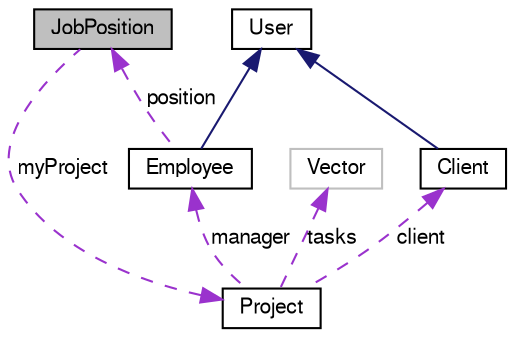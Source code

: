 digraph G
{
  bgcolor="transparent";
  edge [fontname="FreeSans",fontsize=10,labelfontname="FreeSans",labelfontsize=10];
  node [fontname="FreeSans",fontsize=10,shape=record];
  Node1 [label="JobPosition",height=0.2,width=0.4,color="black", fillcolor="grey75", style="filled" fontcolor="black"];
  Node2 -> Node1 [dir=back,color="darkorchid3",fontsize=10,style="dashed",label="myProject",fontname="FreeSans"];
  Node2 [label="Project",height=0.2,width=0.4,color="black",URL="$classProject.html"];
  Node3 -> Node2 [dir=back,color="darkorchid3",fontsize=10,style="dashed",label="manager",fontname="FreeSans"];
  Node3 [label="Employee",height=0.2,width=0.4,color="black",URL="$classEmployee.html"];
  Node4 -> Node3 [dir=back,color="midnightblue",fontsize=10,style="solid",fontname="FreeSans"];
  Node4 [label="User",height=0.2,width=0.4,color="black",URL="$classUser.html"];
  Node1 -> Node3 [dir=back,color="darkorchid3",fontsize=10,style="dashed",label="position",fontname="FreeSans"];
  Node5 -> Node2 [dir=back,color="darkorchid3",fontsize=10,style="dashed",label="tasks",fontname="FreeSans"];
  Node5 [label="Vector",height=0.2,width=0.4,color="grey75"];
  Node6 -> Node2 [dir=back,color="darkorchid3",fontsize=10,style="dashed",label="client",fontname="FreeSans"];
  Node6 [label="Client",height=0.2,width=0.4,color="black",URL="$classClient.html"];
  Node4 -> Node6 [dir=back,color="midnightblue",fontsize=10,style="solid",fontname="FreeSans"];
}

